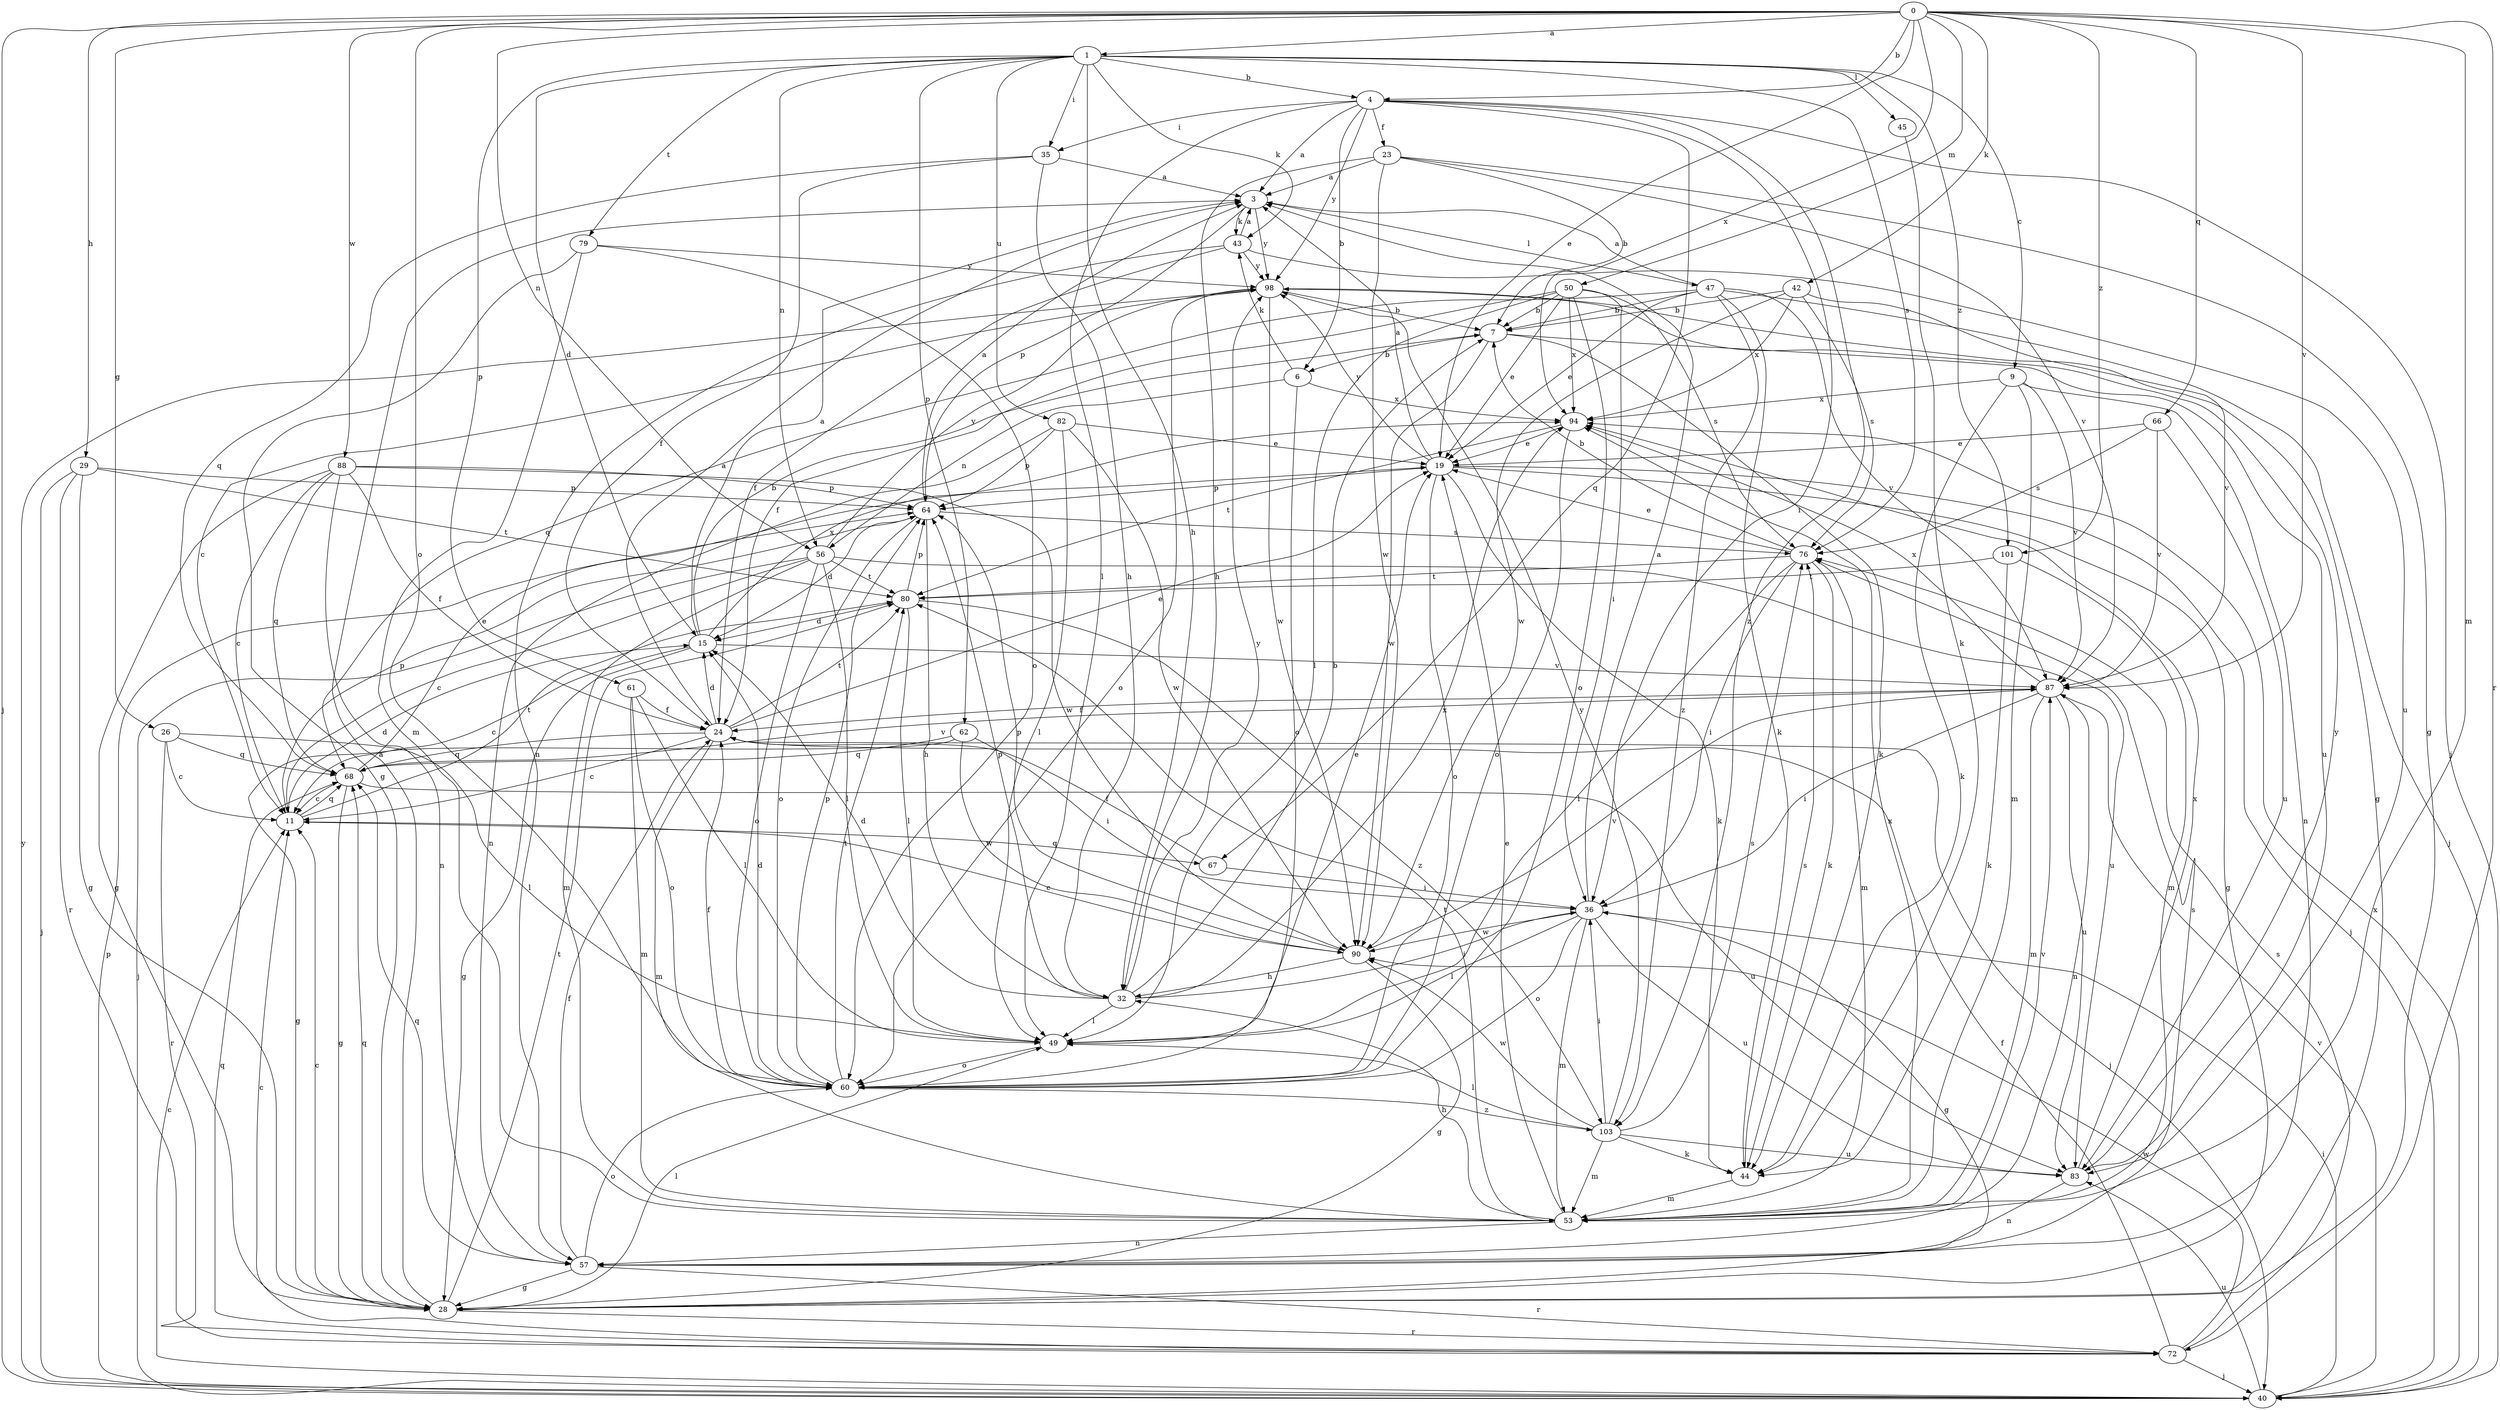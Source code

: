 strict digraph  {
0;
1;
3;
4;
6;
7;
9;
11;
15;
19;
23;
24;
26;
28;
29;
32;
35;
36;
40;
42;
43;
44;
45;
47;
49;
50;
53;
56;
57;
60;
61;
62;
64;
66;
67;
68;
72;
76;
79;
80;
82;
83;
87;
88;
90;
94;
98;
101;
103;
0 -> 1  [label=a];
0 -> 4  [label=b];
0 -> 19  [label=e];
0 -> 26  [label=g];
0 -> 29  [label=h];
0 -> 40  [label=j];
0 -> 42  [label=k];
0 -> 50  [label=m];
0 -> 53  [label=m];
0 -> 56  [label=n];
0 -> 60  [label=o];
0 -> 66  [label=q];
0 -> 72  [label=r];
0 -> 87  [label=v];
0 -> 88  [label=w];
0 -> 94  [label=x];
0 -> 101  [label=z];
1 -> 4  [label=b];
1 -> 9  [label=c];
1 -> 15  [label=d];
1 -> 32  [label=h];
1 -> 35  [label=i];
1 -> 43  [label=k];
1 -> 45  [label=l];
1 -> 56  [label=n];
1 -> 61  [label=p];
1 -> 62  [label=p];
1 -> 76  [label=s];
1 -> 79  [label=t];
1 -> 82  [label=u];
1 -> 101  [label=z];
3 -> 43  [label=k];
3 -> 47  [label=l];
3 -> 64  [label=p];
3 -> 98  [label=y];
4 -> 3  [label=a];
4 -> 6  [label=b];
4 -> 23  [label=f];
4 -> 35  [label=i];
4 -> 36  [label=i];
4 -> 40  [label=j];
4 -> 49  [label=l];
4 -> 67  [label=q];
4 -> 98  [label=y];
4 -> 103  [label=z];
6 -> 43  [label=k];
6 -> 56  [label=n];
6 -> 60  [label=o];
6 -> 94  [label=x];
7 -> 6  [label=b];
7 -> 44  [label=k];
7 -> 83  [label=u];
7 -> 90  [label=w];
9 -> 44  [label=k];
9 -> 53  [label=m];
9 -> 57  [label=n];
9 -> 87  [label=v];
9 -> 94  [label=x];
11 -> 15  [label=d];
11 -> 64  [label=p];
11 -> 67  [label=q];
11 -> 68  [label=q];
11 -> 80  [label=t];
15 -> 3  [label=a];
15 -> 7  [label=b];
15 -> 11  [label=c];
15 -> 28  [label=g];
15 -> 87  [label=v];
15 -> 94  [label=x];
19 -> 3  [label=a];
19 -> 28  [label=g];
19 -> 40  [label=j];
19 -> 44  [label=k];
19 -> 60  [label=o];
19 -> 64  [label=p];
19 -> 98  [label=y];
23 -> 3  [label=a];
23 -> 7  [label=b];
23 -> 28  [label=g];
23 -> 32  [label=h];
23 -> 87  [label=v];
23 -> 90  [label=w];
24 -> 3  [label=a];
24 -> 11  [label=c];
24 -> 15  [label=d];
24 -> 19  [label=e];
24 -> 40  [label=j];
24 -> 53  [label=m];
24 -> 68  [label=q];
24 -> 80  [label=t];
26 -> 11  [label=c];
26 -> 49  [label=l];
26 -> 68  [label=q];
26 -> 72  [label=r];
28 -> 3  [label=a];
28 -> 11  [label=c];
28 -> 49  [label=l];
28 -> 68  [label=q];
28 -> 72  [label=r];
28 -> 80  [label=t];
29 -> 28  [label=g];
29 -> 40  [label=j];
29 -> 64  [label=p];
29 -> 72  [label=r];
29 -> 80  [label=t];
32 -> 7  [label=b];
32 -> 15  [label=d];
32 -> 36  [label=i];
32 -> 49  [label=l];
32 -> 64  [label=p];
32 -> 94  [label=x];
32 -> 98  [label=y];
35 -> 3  [label=a];
35 -> 24  [label=f];
35 -> 32  [label=h];
35 -> 68  [label=q];
36 -> 3  [label=a];
36 -> 28  [label=g];
36 -> 49  [label=l];
36 -> 53  [label=m];
36 -> 60  [label=o];
36 -> 83  [label=u];
36 -> 90  [label=w];
40 -> 11  [label=c];
40 -> 36  [label=i];
40 -> 64  [label=p];
40 -> 83  [label=u];
40 -> 87  [label=v];
40 -> 94  [label=x];
40 -> 98  [label=y];
42 -> 7  [label=b];
42 -> 76  [label=s];
42 -> 87  [label=v];
42 -> 90  [label=w];
42 -> 94  [label=x];
43 -> 3  [label=a];
43 -> 24  [label=f];
43 -> 57  [label=n];
43 -> 83  [label=u];
43 -> 98  [label=y];
44 -> 53  [label=m];
44 -> 76  [label=s];
45 -> 44  [label=k];
47 -> 3  [label=a];
47 -> 7  [label=b];
47 -> 19  [label=e];
47 -> 40  [label=j];
47 -> 44  [label=k];
47 -> 68  [label=q];
47 -> 87  [label=v];
47 -> 103  [label=z];
49 -> 19  [label=e];
49 -> 60  [label=o];
50 -> 7  [label=b];
50 -> 19  [label=e];
50 -> 24  [label=f];
50 -> 36  [label=i];
50 -> 49  [label=l];
50 -> 60  [label=o];
50 -> 76  [label=s];
50 -> 94  [label=x];
53 -> 19  [label=e];
53 -> 32  [label=h];
53 -> 57  [label=n];
53 -> 80  [label=t];
53 -> 87  [label=v];
53 -> 94  [label=x];
56 -> 11  [label=c];
56 -> 40  [label=j];
56 -> 49  [label=l];
56 -> 53  [label=m];
56 -> 60  [label=o];
56 -> 80  [label=t];
56 -> 83  [label=u];
56 -> 98  [label=y];
57 -> 24  [label=f];
57 -> 28  [label=g];
57 -> 60  [label=o];
57 -> 68  [label=q];
57 -> 72  [label=r];
57 -> 76  [label=s];
60 -> 15  [label=d];
60 -> 24  [label=f];
60 -> 64  [label=p];
60 -> 80  [label=t];
60 -> 103  [label=z];
61 -> 24  [label=f];
61 -> 49  [label=l];
61 -> 53  [label=m];
61 -> 60  [label=o];
62 -> 28  [label=g];
62 -> 36  [label=i];
62 -> 68  [label=q];
62 -> 90  [label=w];
64 -> 3  [label=a];
64 -> 15  [label=d];
64 -> 32  [label=h];
64 -> 60  [label=o];
64 -> 76  [label=s];
66 -> 19  [label=e];
66 -> 76  [label=s];
66 -> 83  [label=u];
66 -> 87  [label=v];
67 -> 24  [label=f];
67 -> 36  [label=i];
68 -> 11  [label=c];
68 -> 19  [label=e];
68 -> 28  [label=g];
68 -> 83  [label=u];
68 -> 87  [label=v];
72 -> 11  [label=c];
72 -> 24  [label=f];
72 -> 40  [label=j];
72 -> 68  [label=q];
72 -> 76  [label=s];
72 -> 90  [label=w];
76 -> 7  [label=b];
76 -> 19  [label=e];
76 -> 36  [label=i];
76 -> 44  [label=k];
76 -> 49  [label=l];
76 -> 53  [label=m];
76 -> 80  [label=t];
79 -> 28  [label=g];
79 -> 53  [label=m];
79 -> 60  [label=o];
79 -> 98  [label=y];
80 -> 15  [label=d];
80 -> 49  [label=l];
80 -> 64  [label=p];
80 -> 103  [label=z];
82 -> 19  [label=e];
82 -> 49  [label=l];
82 -> 57  [label=n];
82 -> 64  [label=p];
82 -> 90  [label=w];
83 -> 57  [label=n];
83 -> 94  [label=x];
83 -> 98  [label=y];
87 -> 24  [label=f];
87 -> 36  [label=i];
87 -> 53  [label=m];
87 -> 57  [label=n];
87 -> 83  [label=u];
87 -> 94  [label=x];
88 -> 11  [label=c];
88 -> 24  [label=f];
88 -> 28  [label=g];
88 -> 57  [label=n];
88 -> 64  [label=p];
88 -> 68  [label=q];
88 -> 90  [label=w];
90 -> 11  [label=c];
90 -> 28  [label=g];
90 -> 32  [label=h];
90 -> 64  [label=p];
90 -> 87  [label=v];
94 -> 19  [label=e];
94 -> 60  [label=o];
94 -> 80  [label=t];
98 -> 7  [label=b];
98 -> 11  [label=c];
98 -> 28  [label=g];
98 -> 60  [label=o];
98 -> 90  [label=w];
101 -> 44  [label=k];
101 -> 53  [label=m];
101 -> 80  [label=t];
103 -> 36  [label=i];
103 -> 44  [label=k];
103 -> 49  [label=l];
103 -> 53  [label=m];
103 -> 76  [label=s];
103 -> 83  [label=u];
103 -> 90  [label=w];
103 -> 98  [label=y];
}
